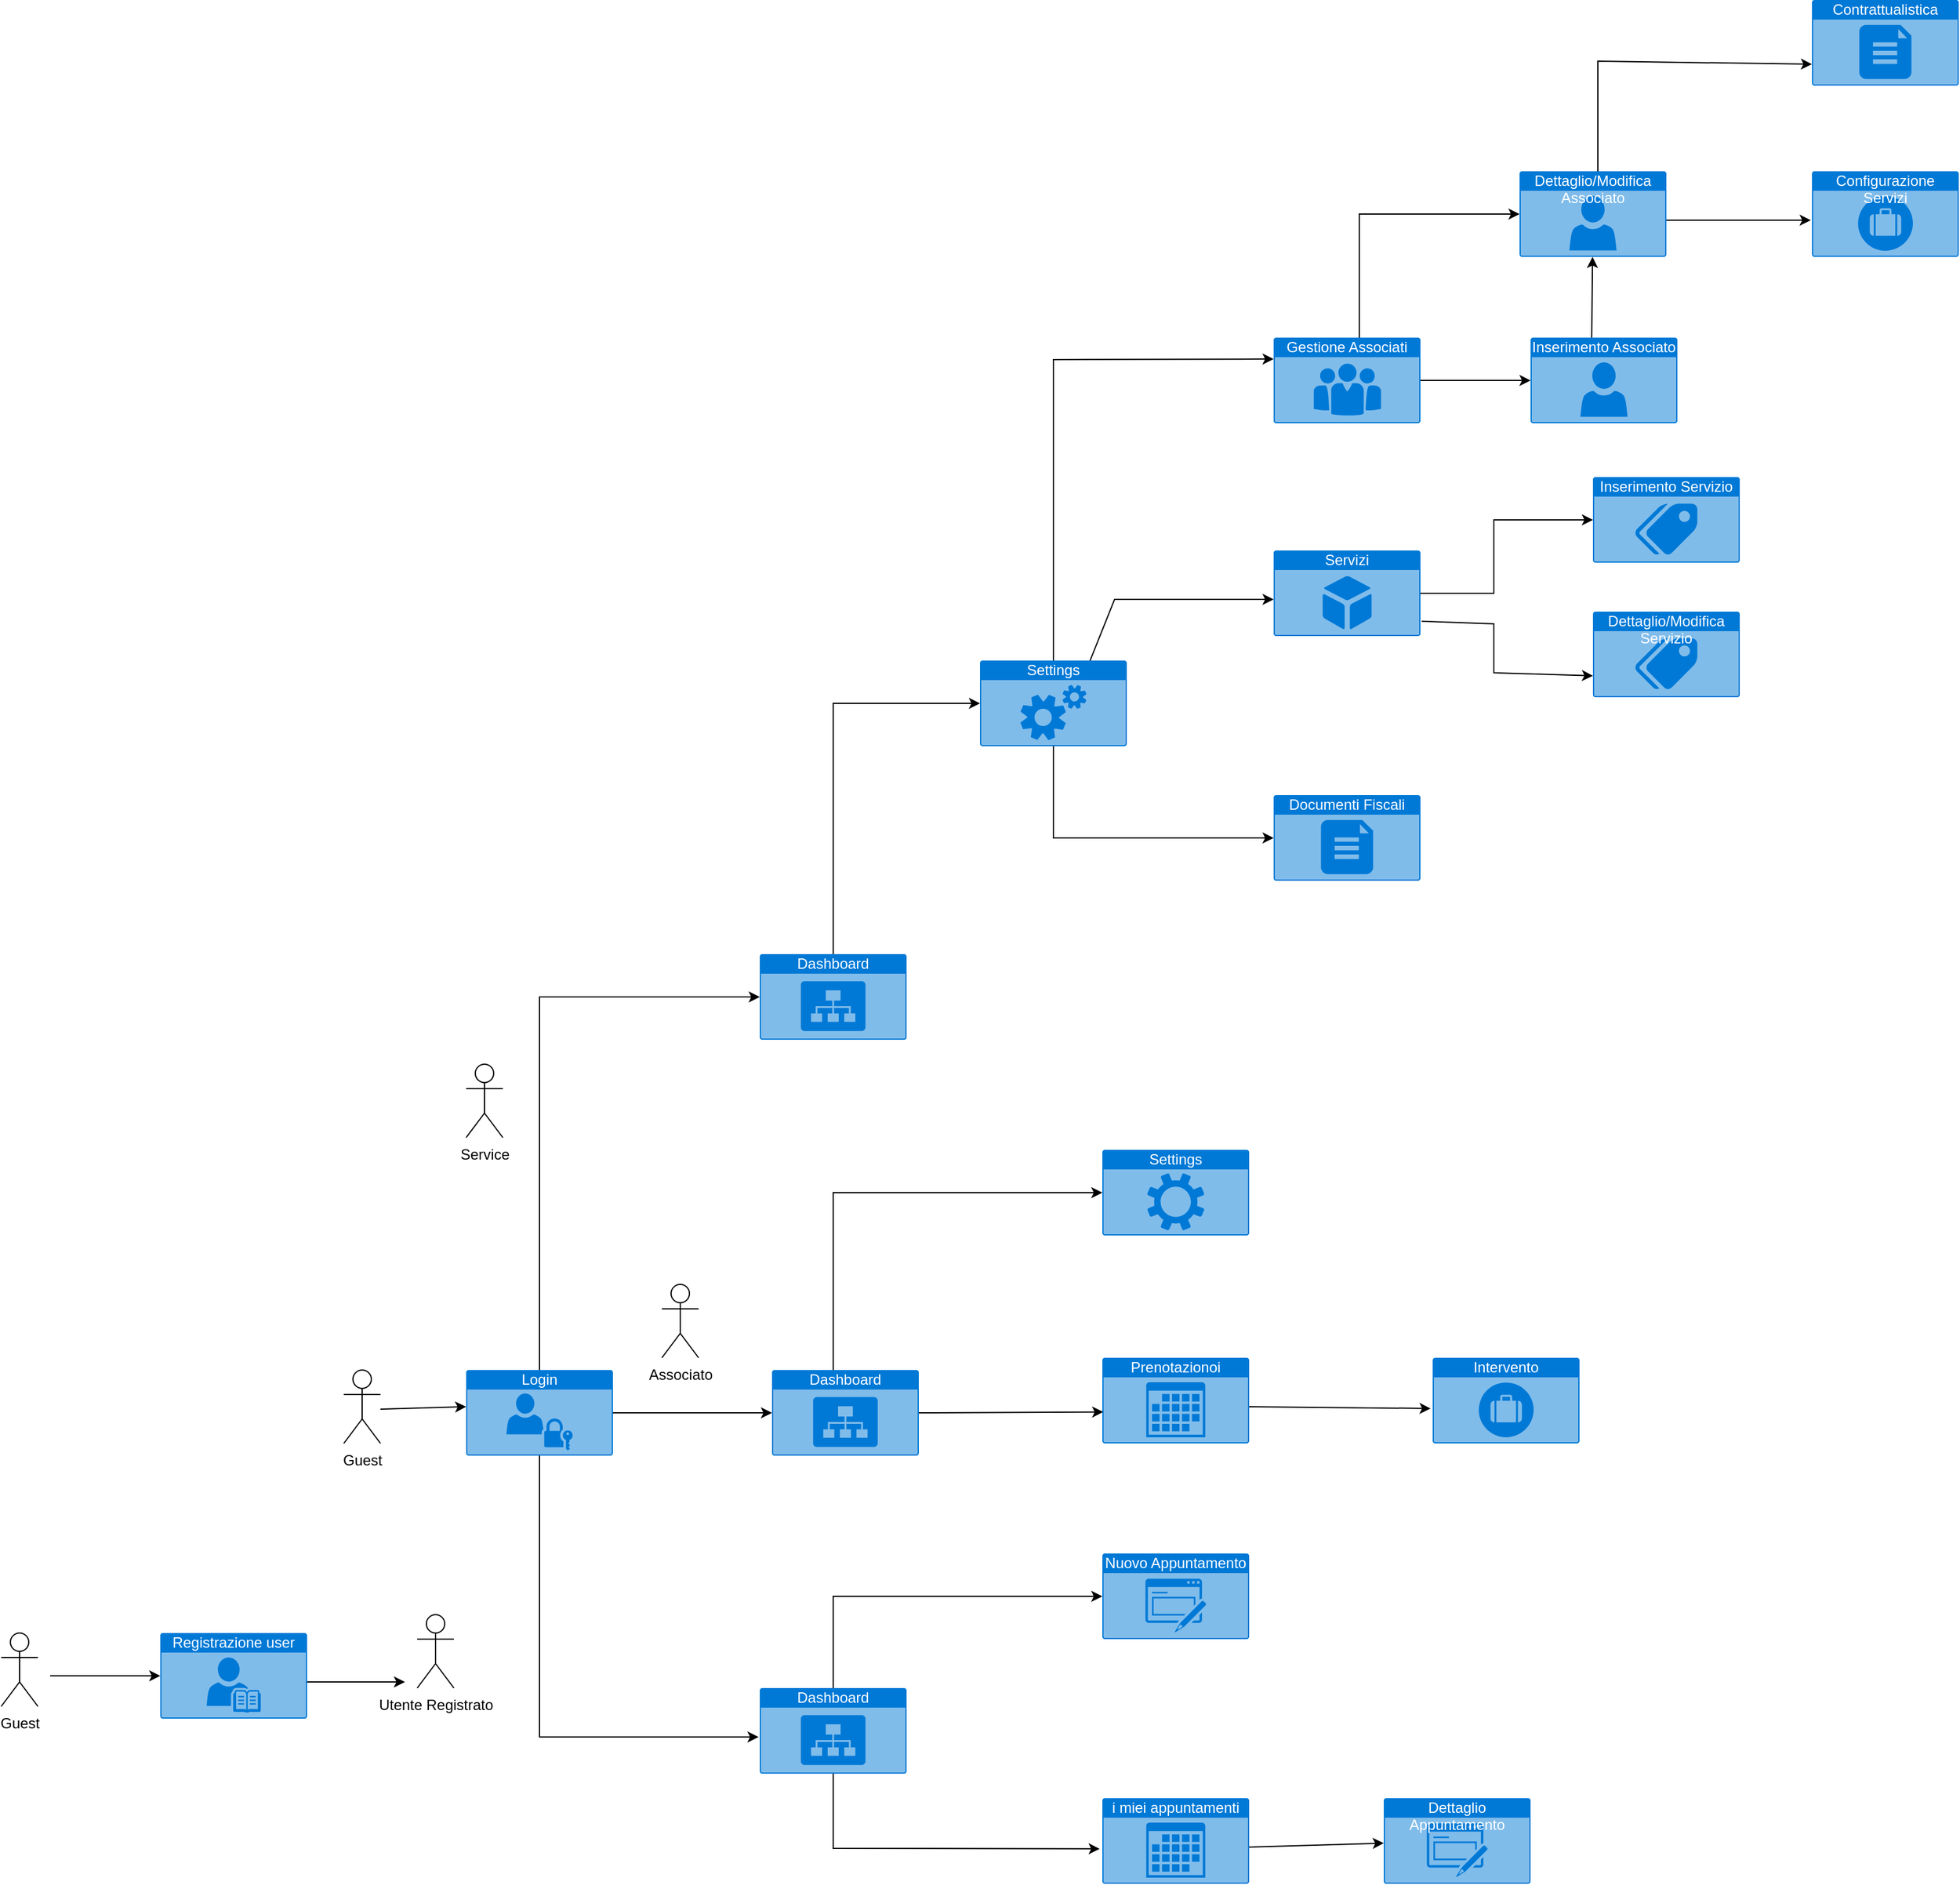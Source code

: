 <mxfile version="28.1.2" pages="2">
  <diagram name="macro funzioni" id="_paalCaNnSxUJmkGs6bg">
    <mxGraphModel dx="1642" dy="1650" grid="1" gridSize="10" guides="1" tooltips="1" connect="1" arrows="1" fold="1" page="1" pageScale="1" pageWidth="827" pageHeight="1169" math="0" shadow="0">
      <root>
        <mxCell id="0" />
        <mxCell id="1" parent="0" />
        <mxCell id="3T-kfrtcKz_W0qTAJvwX-1" value="Guest" style="shape=umlActor;verticalLabelPosition=bottom;verticalAlign=top;html=1;" parent="1" vertex="1">
          <mxGeometry x="100" y="370" width="30" height="60" as="geometry" />
        </mxCell>
        <mxCell id="3T-kfrtcKz_W0qTAJvwX-2" value="Login" style="html=1;whiteSpace=wrap;strokeColor=none;fillColor=#0079D6;labelPosition=center;verticalLabelPosition=middle;verticalAlign=top;align=center;fontSize=12;outlineConnect=0;spacingTop=-6;fontColor=#FFFFFF;sketch=0;shape=mxgraph.sitemap.login;" parent="1" vertex="1">
          <mxGeometry x="200" y="370" width="120" height="70" as="geometry" />
        </mxCell>
        <mxCell id="3T-kfrtcKz_W0qTAJvwX-4" value="Dashboard" style="html=1;whiteSpace=wrap;strokeColor=none;fillColor=#0079D6;labelPosition=center;verticalLabelPosition=middle;verticalAlign=top;align=center;fontSize=12;outlineConnect=0;spacingTop=-6;fontColor=#FFFFFF;sketch=0;shape=mxgraph.sitemap.sitemap;" parent="1" vertex="1">
          <mxGeometry x="450" y="370" width="120" height="70" as="geometry" />
        </mxCell>
        <mxCell id="3T-kfrtcKz_W0qTAJvwX-5" value="Dashboard" style="html=1;whiteSpace=wrap;strokeColor=none;fillColor=#0079D6;labelPosition=center;verticalLabelPosition=middle;verticalAlign=top;align=center;fontSize=12;outlineConnect=0;spacingTop=-6;fontColor=#FFFFFF;sketch=0;shape=mxgraph.sitemap.sitemap;" parent="1" vertex="1">
          <mxGeometry x="440" y="30" width="120" height="70" as="geometry" />
        </mxCell>
        <mxCell id="3T-kfrtcKz_W0qTAJvwX-6" value="" style="endArrow=classic;html=1;rounded=0;exitX=1;exitY=0.5;exitDx=0;exitDy=0;exitPerimeter=0;" parent="1" source="3T-kfrtcKz_W0qTAJvwX-2" target="3T-kfrtcKz_W0qTAJvwX-4" edge="1">
          <mxGeometry width="50" height="50" relative="1" as="geometry">
            <mxPoint x="390" y="420" as="sourcePoint" />
            <mxPoint x="440" y="370" as="targetPoint" />
          </mxGeometry>
        </mxCell>
        <mxCell id="3T-kfrtcKz_W0qTAJvwX-7" value="" style="endArrow=classic;html=1;rounded=0;entryX=0;entryY=0.5;entryDx=0;entryDy=0;entryPerimeter=0;" parent="1" source="3T-kfrtcKz_W0qTAJvwX-2" target="3T-kfrtcKz_W0qTAJvwX-5" edge="1">
          <mxGeometry width="50" height="50" relative="1" as="geometry">
            <mxPoint x="270" y="120" as="sourcePoint" />
            <mxPoint x="430" y="70" as="targetPoint" />
            <Array as="points">
              <mxPoint x="260" y="65" />
            </Array>
          </mxGeometry>
        </mxCell>
        <mxCell id="3T-kfrtcKz_W0qTAJvwX-8" value="" style="endArrow=classic;html=1;rounded=0;exitX=0.5;exitY=1;exitDx=0;exitDy=0;exitPerimeter=0;" parent="1" source="3T-kfrtcKz_W0qTAJvwX-2" edge="1">
          <mxGeometry width="50" height="50" relative="1" as="geometry">
            <mxPoint x="389" y="720" as="sourcePoint" />
            <mxPoint x="439" y="670" as="targetPoint" />
            <Array as="points">
              <mxPoint x="260" y="670" />
            </Array>
          </mxGeometry>
        </mxCell>
        <mxCell id="3T-kfrtcKz_W0qTAJvwX-11" value="" style="endArrow=classic;html=1;rounded=0;" parent="1" edge="1">
          <mxGeometry width="50" height="50" relative="1" as="geometry">
            <mxPoint x="130" y="402" as="sourcePoint" />
            <mxPoint x="200" y="400" as="targetPoint" />
          </mxGeometry>
        </mxCell>
        <mxCell id="3T-kfrtcKz_W0qTAJvwX-12" value="Service" style="shape=umlActor;verticalLabelPosition=bottom;verticalAlign=top;html=1;outlineConnect=0;" parent="1" vertex="1">
          <mxGeometry x="200" y="120" width="30" height="60" as="geometry" />
        </mxCell>
        <mxCell id="3T-kfrtcKz_W0qTAJvwX-13" value="Associato" style="shape=umlActor;verticalLabelPosition=bottom;verticalAlign=top;html=1;outlineConnect=0;" parent="1" vertex="1">
          <mxGeometry x="360" y="300" width="30" height="60" as="geometry" />
        </mxCell>
        <mxCell id="3T-kfrtcKz_W0qTAJvwX-14" value="Utente Registrato&lt;div&gt;&lt;br&gt;&lt;/div&gt;" style="shape=umlActor;verticalLabelPosition=bottom;verticalAlign=top;html=1;outlineConnect=0;" parent="1" vertex="1">
          <mxGeometry x="160" y="570" width="30" height="60" as="geometry" />
        </mxCell>
        <mxCell id="3T-kfrtcKz_W0qTAJvwX-15" value="Dashboard" style="html=1;whiteSpace=wrap;strokeColor=none;fillColor=#0079D6;labelPosition=center;verticalLabelPosition=middle;verticalAlign=top;align=center;fontSize=12;outlineConnect=0;spacingTop=-6;fontColor=#FFFFFF;sketch=0;shape=mxgraph.sitemap.sitemap;" parent="1" vertex="1">
          <mxGeometry x="440" y="630" width="120" height="70" as="geometry" />
        </mxCell>
        <mxCell id="3T-kfrtcKz_W0qTAJvwX-16" value="Settings" style="html=1;whiteSpace=wrap;strokeColor=none;fillColor=#0079D6;labelPosition=center;verticalLabelPosition=middle;verticalAlign=top;align=center;fontSize=12;outlineConnect=0;spacingTop=-6;fontColor=#FFFFFF;sketch=0;shape=mxgraph.sitemap.settings;" parent="1" vertex="1">
          <mxGeometry x="720" y="190" width="120" height="70" as="geometry" />
        </mxCell>
        <mxCell id="3T-kfrtcKz_W0qTAJvwX-17" value="" style="endArrow=classic;html=1;rounded=0;exitX=0.5;exitY=0;exitDx=0;exitDy=0;exitPerimeter=0;entryX=0;entryY=0.5;entryDx=0;entryDy=0;entryPerimeter=0;" parent="1" source="3T-kfrtcKz_W0qTAJvwX-5" target="3T-kfrtcKz_W0qTAJvwX-25" edge="1">
          <mxGeometry width="50" height="50" relative="1" as="geometry">
            <mxPoint x="760" y="510" as="sourcePoint" />
            <mxPoint x="720" y="-117" as="targetPoint" />
            <Array as="points">
              <mxPoint x="500" y="-175" />
            </Array>
          </mxGeometry>
        </mxCell>
        <mxCell id="3T-kfrtcKz_W0qTAJvwX-18" value="Gestione Associati" style="html=1;whiteSpace=wrap;strokeColor=none;fillColor=#0079D6;labelPosition=center;verticalLabelPosition=middle;verticalAlign=top;align=center;fontSize=12;outlineConnect=0;spacingTop=-6;fontColor=#FFFFFF;sketch=0;shape=mxgraph.sitemap.about_us;" parent="1" vertex="1">
          <mxGeometry x="860" y="-474" width="120" height="70" as="geometry" />
        </mxCell>
        <mxCell id="3T-kfrtcKz_W0qTAJvwX-19" value="Inserimento Servizio" style="html=1;whiteSpace=wrap;strokeColor=none;fillColor=#0079D6;labelPosition=center;verticalLabelPosition=middle;verticalAlign=top;align=center;fontSize=12;outlineConnect=0;spacingTop=-6;fontColor=#FFFFFF;sketch=0;shape=mxgraph.sitemap.pricing;" parent="1" vertex="1">
          <mxGeometry x="1121" y="-360" width="120" height="70" as="geometry" />
        </mxCell>
        <mxCell id="3T-kfrtcKz_W0qTAJvwX-20" value="Dettaglio/Modifica Associato" style="html=1;whiteSpace=wrap;strokeColor=none;fillColor=#0079D6;labelPosition=center;verticalLabelPosition=middle;verticalAlign=top;align=center;fontSize=12;outlineConnect=0;spacingTop=-6;fontColor=#FFFFFF;sketch=0;shape=mxgraph.sitemap.profile;" parent="1" vertex="1">
          <mxGeometry x="1061" y="-610" width="120" height="70" as="geometry" />
        </mxCell>
        <mxCell id="3T-kfrtcKz_W0qTAJvwX-21" value="Contrattualistica" style="html=1;whiteSpace=wrap;strokeColor=none;fillColor=#0079D6;labelPosition=center;verticalLabelPosition=middle;verticalAlign=top;align=center;fontSize=12;outlineConnect=0;spacingTop=-6;fontColor=#FFFFFF;sketch=0;shape=mxgraph.sitemap.document;" parent="1" vertex="1">
          <mxGeometry x="1300" y="-750" width="120" height="70" as="geometry" />
        </mxCell>
        <mxCell id="3T-kfrtcKz_W0qTAJvwX-22" value="Configurazione Servizi" style="html=1;whiteSpace=wrap;strokeColor=none;fillColor=#0079D6;labelPosition=center;verticalLabelPosition=middle;verticalAlign=top;align=center;fontSize=12;outlineConnect=0;spacingTop=-6;fontColor=#FFFFFF;sketch=0;shape=mxgraph.sitemap.jobs;" parent="1" vertex="1">
          <mxGeometry x="1300" y="-610" width="120" height="70" as="geometry" />
        </mxCell>
        <mxCell id="3T-kfrtcKz_W0qTAJvwX-23" value="Documenti Fiscali" style="html=1;whiteSpace=wrap;strokeColor=none;fillColor=#0079D6;labelPosition=center;verticalLabelPosition=middle;verticalAlign=top;align=center;fontSize=12;outlineConnect=0;spacingTop=-6;fontColor=#FFFFFF;sketch=0;shape=mxgraph.sitemap.document;" parent="1" vertex="1">
          <mxGeometry x="860" y="-100" width="120" height="70" as="geometry" />
        </mxCell>
        <mxCell id="3T-kfrtcKz_W0qTAJvwX-24" value="Prenotazionoi" style="html=1;whiteSpace=wrap;strokeColor=none;fillColor=#0079D6;labelPosition=center;verticalLabelPosition=middle;verticalAlign=top;align=center;fontSize=12;outlineConnect=0;spacingTop=-6;fontColor=#FFFFFF;sketch=0;shape=mxgraph.sitemap.calendar;" parent="1" vertex="1">
          <mxGeometry x="720" y="360" width="120" height="70" as="geometry" />
        </mxCell>
        <mxCell id="3T-kfrtcKz_W0qTAJvwX-25" value="Settings" style="html=1;whiteSpace=wrap;strokeColor=none;fillColor=#0079D6;labelPosition=center;verticalLabelPosition=middle;verticalAlign=top;align=center;fontSize=12;outlineConnect=0;spacingTop=-6;fontColor=#FFFFFF;sketch=0;shape=mxgraph.sitemap.services;" parent="1" vertex="1">
          <mxGeometry x="620" y="-210" width="120" height="70" as="geometry" />
        </mxCell>
        <mxCell id="3T-kfrtcKz_W0qTAJvwX-26" value="Servizi" style="html=1;whiteSpace=wrap;strokeColor=none;fillColor=#0079D6;labelPosition=center;verticalLabelPosition=middle;verticalAlign=top;align=center;fontSize=12;outlineConnect=0;spacingTop=-6;fontColor=#FFFFFF;sketch=0;shape=mxgraph.sitemap.products;" parent="1" vertex="1">
          <mxGeometry x="860" y="-300" width="120" height="70" as="geometry" />
        </mxCell>
        <mxCell id="3T-kfrtcKz_W0qTAJvwX-27" value="" style="endArrow=classic;html=1;rounded=0;exitX=0.5;exitY=0;exitDx=0;exitDy=0;exitPerimeter=0;entryX=0;entryY=0.25;entryDx=0;entryDy=0;entryPerimeter=0;" parent="1" source="3T-kfrtcKz_W0qTAJvwX-25" target="3T-kfrtcKz_W0qTAJvwX-18" edge="1">
          <mxGeometry width="50" height="50" relative="1" as="geometry">
            <mxPoint x="910" y="-170" as="sourcePoint" />
            <mxPoint x="960" y="-220" as="targetPoint" />
            <Array as="points">
              <mxPoint x="680" y="-456" />
            </Array>
          </mxGeometry>
        </mxCell>
        <mxCell id="3T-kfrtcKz_W0qTAJvwX-28" value="" style="endArrow=classic;html=1;rounded=0;entryX=0;entryY=0.5;entryDx=0;entryDy=0;entryPerimeter=0;" parent="1" target="3T-kfrtcKz_W0qTAJvwX-23" edge="1">
          <mxGeometry width="50" height="50" relative="1" as="geometry">
            <mxPoint x="680" y="-140" as="sourcePoint" />
            <mxPoint x="730" y="-190" as="targetPoint" />
            <Array as="points">
              <mxPoint x="680" y="-65" />
            </Array>
          </mxGeometry>
        </mxCell>
        <mxCell id="3T-kfrtcKz_W0qTAJvwX-29" value="" style="endArrow=classic;html=1;rounded=0;" parent="1" edge="1">
          <mxGeometry width="50" height="50" relative="1" as="geometry">
            <mxPoint x="710" y="-210" as="sourcePoint" />
            <mxPoint x="860" y="-260" as="targetPoint" />
            <Array as="points">
              <mxPoint x="730" y="-260" />
            </Array>
          </mxGeometry>
        </mxCell>
        <mxCell id="3T-kfrtcKz_W0qTAJvwX-30" value="" style="endArrow=classic;html=1;rounded=0;entryX=0;entryY=0.5;entryDx=0;entryDy=0;entryPerimeter=0;" parent="1" target="3T-kfrtcKz_W0qTAJvwX-20" edge="1">
          <mxGeometry width="50" height="50" relative="1" as="geometry">
            <mxPoint x="930" y="-474" as="sourcePoint" />
            <mxPoint x="980" y="-524" as="targetPoint" />
            <Array as="points">
              <mxPoint x="930" y="-575" />
            </Array>
          </mxGeometry>
        </mxCell>
        <mxCell id="3T-kfrtcKz_W0qTAJvwX-31" value="" style="endArrow=classic;html=1;rounded=0;entryX=0;entryY=0.75;entryDx=0;entryDy=0;entryPerimeter=0;" parent="1" target="3T-kfrtcKz_W0qTAJvwX-21" edge="1">
          <mxGeometry width="50" height="50" relative="1" as="geometry">
            <mxPoint x="1125" y="-610" as="sourcePoint" />
            <mxPoint x="1175" y="-660" as="targetPoint" />
            <Array as="points">
              <mxPoint x="1125" y="-700" />
            </Array>
          </mxGeometry>
        </mxCell>
        <mxCell id="3T-kfrtcKz_W0qTAJvwX-32" value="" style="endArrow=classic;html=1;rounded=0;" parent="1" edge="1">
          <mxGeometry width="50" height="50" relative="1" as="geometry">
            <mxPoint x="1181" y="-570" as="sourcePoint" />
            <mxPoint x="1299" y="-570" as="targetPoint" />
          </mxGeometry>
        </mxCell>
        <mxCell id="3T-kfrtcKz_W0qTAJvwX-33" value="" style="endArrow=classic;html=1;rounded=0;entryX=0;entryY=0.5;entryDx=0;entryDy=0;entryPerimeter=0;exitX=1;exitY=0.5;exitDx=0;exitDy=0;exitPerimeter=0;" parent="1" source="3T-kfrtcKz_W0qTAJvwX-26" target="3T-kfrtcKz_W0qTAJvwX-19" edge="1">
          <mxGeometry width="50" height="50" relative="1" as="geometry">
            <mxPoint x="980" y="-260" as="sourcePoint" />
            <mxPoint x="1030" y="-310" as="targetPoint" />
            <Array as="points">
              <mxPoint x="1000" y="-265" />
              <mxPoint x="1040" y="-265" />
              <mxPoint x="1040" y="-325" />
            </Array>
          </mxGeometry>
        </mxCell>
        <mxCell id="3T-kfrtcKz_W0qTAJvwX-34" value="Registrazione user" style="html=1;whiteSpace=wrap;strokeColor=none;fillColor=#0079D6;labelPosition=center;verticalLabelPosition=middle;verticalAlign=top;align=center;fontSize=12;outlineConnect=0;spacingTop=-6;fontColor=#FFFFFF;sketch=0;shape=mxgraph.sitemap.biography;" parent="1" vertex="1">
          <mxGeometry x="-50" y="585" width="120" height="70" as="geometry" />
        </mxCell>
        <mxCell id="3T-kfrtcKz_W0qTAJvwX-36" value="Nuovo Appuntamento" style="html=1;whiteSpace=wrap;strokeColor=none;fillColor=#0079D6;labelPosition=center;verticalLabelPosition=middle;verticalAlign=top;align=center;fontSize=12;outlineConnect=0;spacingTop=-6;fontColor=#FFFFFF;sketch=0;shape=mxgraph.sitemap.form;" parent="1" vertex="1">
          <mxGeometry x="720" y="520" width="120" height="70" as="geometry" />
        </mxCell>
        <mxCell id="3T-kfrtcKz_W0qTAJvwX-37" value="i miei appuntamenti" style="html=1;whiteSpace=wrap;strokeColor=none;fillColor=#0079D6;labelPosition=center;verticalLabelPosition=middle;verticalAlign=top;align=center;fontSize=12;outlineConnect=0;spacingTop=-6;fontColor=#FFFFFF;sketch=0;shape=mxgraph.sitemap.calendar;" parent="1" vertex="1">
          <mxGeometry x="720" y="720" width="120" height="70" as="geometry" />
        </mxCell>
        <mxCell id="3T-kfrtcKz_W0qTAJvwX-38" value="" style="endArrow=classic;html=1;rounded=0;entryX=0;entryY=0.5;entryDx=0;entryDy=0;entryPerimeter=0;" parent="1" target="3T-kfrtcKz_W0qTAJvwX-36" edge="1">
          <mxGeometry width="50" height="50" relative="1" as="geometry">
            <mxPoint x="500" y="630" as="sourcePoint" />
            <mxPoint x="550" y="580" as="targetPoint" />
            <Array as="points">
              <mxPoint x="500" y="555" />
            </Array>
          </mxGeometry>
        </mxCell>
        <mxCell id="3T-kfrtcKz_W0qTAJvwX-39" value="" style="endArrow=classic;html=1;rounded=0;entryX=-0.018;entryY=0.592;entryDx=0;entryDy=0;entryPerimeter=0;exitX=0.5;exitY=1;exitDx=0;exitDy=0;exitPerimeter=0;" parent="1" source="3T-kfrtcKz_W0qTAJvwX-15" target="3T-kfrtcKz_W0qTAJvwX-37" edge="1">
          <mxGeometry width="50" height="50" relative="1" as="geometry">
            <mxPoint x="570" y="760" as="sourcePoint" />
            <mxPoint x="620" y="710" as="targetPoint" />
            <Array as="points">
              <mxPoint x="500" y="761" />
            </Array>
          </mxGeometry>
        </mxCell>
        <mxCell id="3T-kfrtcKz_W0qTAJvwX-40" value="Intervento" style="html=1;whiteSpace=wrap;strokeColor=none;fillColor=#0079D6;labelPosition=center;verticalLabelPosition=middle;verticalAlign=top;align=center;fontSize=12;outlineConnect=0;spacingTop=-6;fontColor=#FFFFFF;sketch=0;shape=mxgraph.sitemap.jobs;" parent="1" vertex="1">
          <mxGeometry x="990" y="360" width="120" height="70" as="geometry" />
        </mxCell>
        <mxCell id="3T-kfrtcKz_W0qTAJvwX-41" value="" style="endArrow=classic;html=1;rounded=0;entryX=0;entryY=0.5;entryDx=0;entryDy=0;entryPerimeter=0;" parent="1" target="3T-kfrtcKz_W0qTAJvwX-16" edge="1">
          <mxGeometry width="50" height="50" relative="1" as="geometry">
            <mxPoint x="500" y="370" as="sourcePoint" />
            <mxPoint x="550" y="320" as="targetPoint" />
            <Array as="points">
              <mxPoint x="500" y="225" />
            </Array>
          </mxGeometry>
        </mxCell>
        <mxCell id="3T-kfrtcKz_W0qTAJvwX-42" value="" style="endArrow=classic;html=1;rounded=0;exitX=1;exitY=0.5;exitDx=0;exitDy=0;exitPerimeter=0;entryX=0.006;entryY=0.633;entryDx=0;entryDy=0;entryPerimeter=0;" parent="1" source="3T-kfrtcKz_W0qTAJvwX-4" target="3T-kfrtcKz_W0qTAJvwX-24" edge="1">
          <mxGeometry width="50" height="50" relative="1" as="geometry">
            <mxPoint x="610" y="430" as="sourcePoint" />
            <mxPoint x="660" y="380" as="targetPoint" />
          </mxGeometry>
        </mxCell>
        <mxCell id="3T-kfrtcKz_W0qTAJvwX-43" value="" style="endArrow=classic;html=1;rounded=0;entryX=-0.014;entryY=0.592;entryDx=0;entryDy=0;entryPerimeter=0;" parent="1" target="3T-kfrtcKz_W0qTAJvwX-40" edge="1">
          <mxGeometry width="50" height="50" relative="1" as="geometry">
            <mxPoint x="840" y="400" as="sourcePoint" />
            <mxPoint x="890" y="350" as="targetPoint" />
          </mxGeometry>
        </mxCell>
        <mxCell id="V63iDw4lkC2xfoIkokbu-1" value="Inserimento Associato" style="html=1;whiteSpace=wrap;strokeColor=none;fillColor=#0079D6;labelPosition=center;verticalLabelPosition=middle;verticalAlign=top;align=center;fontSize=12;outlineConnect=0;spacingTop=-6;fontColor=#FFFFFF;sketch=0;shape=mxgraph.sitemap.profile;" vertex="1" parent="1">
          <mxGeometry x="1070" y="-474" width="120" height="70" as="geometry" />
        </mxCell>
        <mxCell id="V63iDw4lkC2xfoIkokbu-2" value="" style="endArrow=classic;html=1;rounded=0;exitX=1;exitY=0.5;exitDx=0;exitDy=0;exitPerimeter=0;" edge="1" parent="1" source="3T-kfrtcKz_W0qTAJvwX-18" target="V63iDw4lkC2xfoIkokbu-1">
          <mxGeometry width="50" height="50" relative="1" as="geometry">
            <mxPoint x="980" y="-430" as="sourcePoint" />
            <mxPoint x="1030" y="-480" as="targetPoint" />
          </mxGeometry>
        </mxCell>
        <mxCell id="V63iDw4lkC2xfoIkokbu-3" value="" style="endArrow=classic;html=1;rounded=0;" edge="1" parent="1" target="3T-kfrtcKz_W0qTAJvwX-20">
          <mxGeometry width="50" height="50" relative="1" as="geometry">
            <mxPoint x="1120" y="-474" as="sourcePoint" />
            <mxPoint x="1170" y="-524" as="targetPoint" />
          </mxGeometry>
        </mxCell>
        <mxCell id="V63iDw4lkC2xfoIkokbu-4" value="Dettaglio/Modifica Servizio" style="html=1;whiteSpace=wrap;strokeColor=none;fillColor=#0079D6;labelPosition=center;verticalLabelPosition=middle;verticalAlign=top;align=center;fontSize=12;outlineConnect=0;spacingTop=-6;fontColor=#FFFFFF;sketch=0;shape=mxgraph.sitemap.pricing;" vertex="1" parent="1">
          <mxGeometry x="1121" y="-250" width="120" height="70" as="geometry" />
        </mxCell>
        <mxCell id="V63iDw4lkC2xfoIkokbu-5" value="" style="endArrow=classic;html=1;rounded=0;exitX=1.009;exitY=0.827;exitDx=0;exitDy=0;exitPerimeter=0;entryX=0;entryY=0.75;entryDx=0;entryDy=0;entryPerimeter=0;" edge="1" parent="1" source="3T-kfrtcKz_W0qTAJvwX-26" target="V63iDw4lkC2xfoIkokbu-4">
          <mxGeometry width="50" height="50" relative="1" as="geometry">
            <mxPoint x="1070" y="-160" as="sourcePoint" />
            <mxPoint x="1120" y="-210" as="targetPoint" />
            <Array as="points">
              <mxPoint x="1040" y="-240" />
              <mxPoint x="1040" y="-200" />
            </Array>
          </mxGeometry>
        </mxCell>
        <mxCell id="V63iDw4lkC2xfoIkokbu-6" value="&lt;div&gt;Guest&lt;/div&gt;" style="shape=umlActor;verticalLabelPosition=bottom;verticalAlign=top;html=1;outlineConnect=0;" vertex="1" parent="1">
          <mxGeometry x="-180" y="585" width="30" height="60" as="geometry" />
        </mxCell>
        <mxCell id="V63iDw4lkC2xfoIkokbu-7" value="" style="endArrow=classic;html=1;rounded=0;" edge="1" parent="1">
          <mxGeometry width="50" height="50" relative="1" as="geometry">
            <mxPoint x="70" y="625" as="sourcePoint" />
            <mxPoint x="150" y="625" as="targetPoint" />
          </mxGeometry>
        </mxCell>
        <mxCell id="V63iDw4lkC2xfoIkokbu-9" value="" style="endArrow=classic;html=1;rounded=0;" edge="1" parent="1">
          <mxGeometry width="50" height="50" relative="1" as="geometry">
            <mxPoint x="-140" y="620" as="sourcePoint" />
            <mxPoint x="-50" y="620" as="targetPoint" />
          </mxGeometry>
        </mxCell>
        <mxCell id="V63iDw4lkC2xfoIkokbu-10" value="Dettaglio Appuntamento" style="html=1;whiteSpace=wrap;strokeColor=none;fillColor=#0079D6;labelPosition=center;verticalLabelPosition=middle;verticalAlign=top;align=center;fontSize=12;outlineConnect=0;spacingTop=-6;fontColor=#FFFFFF;sketch=0;shape=mxgraph.sitemap.form;" vertex="1" parent="1">
          <mxGeometry x="950" y="720" width="120" height="70" as="geometry" />
        </mxCell>
        <mxCell id="V63iDw4lkC2xfoIkokbu-11" value="" style="endArrow=classic;html=1;rounded=0;" edge="1" parent="1" target="V63iDw4lkC2xfoIkokbu-10">
          <mxGeometry width="50" height="50" relative="1" as="geometry">
            <mxPoint x="840" y="760" as="sourcePoint" />
            <mxPoint x="890" y="710" as="targetPoint" />
          </mxGeometry>
        </mxCell>
      </root>
    </mxGraphModel>
  </diagram>
  <diagram id="inu-r603_eNqWTZXcqHE" name="architettura">
    <mxGraphModel dx="1426" dy="841" grid="1" gridSize="10" guides="1" tooltips="1" connect="1" arrows="1" fold="1" page="1" pageScale="1" pageWidth="827" pageHeight="1169" math="0" shadow="0">
      <root>
        <mxCell id="0" />
        <mxCell id="1" parent="0" />
        <mxCell id="l-rxuW7AZAZ1AfnpsVyL-2" value="FrontEnd realizzato utilizzando Angular con supporto di template PrimeNg" style="strokeWidth=1;shadow=0;dashed=0;align=center;html=1;shape=mxgraph.mockup.containers.browserWindow;rSize=0;strokeColor=#666666;strokeColor2=#008cff;strokeColor3=#c4c4c4;mainText=,;recursiveResize=0;" vertex="1" parent="1">
          <mxGeometry x="580" y="300" width="460" height="270" as="geometry" />
        </mxCell>
        <mxCell id="l-rxuW7AZAZ1AfnpsVyL-3" value="Page 1" style="strokeWidth=1;shadow=0;dashed=0;align=center;html=1;shape=mxgraph.mockup.containers.anchor;fontSize=17;fontColor=#666666;align=left;whiteSpace=wrap;" vertex="1" parent="l-rxuW7AZAZ1AfnpsVyL-2">
          <mxGeometry x="60" y="12" width="110" height="26" as="geometry" />
        </mxCell>
        <mxCell id="l-rxuW7AZAZ1AfnpsVyL-4" value="https://www.easytagliando" style="strokeWidth=1;shadow=0;dashed=0;align=center;html=1;shape=mxgraph.mockup.containers.anchor;rSize=0;fontSize=17;fontColor=#666666;align=left;" vertex="1" parent="l-rxuW7AZAZ1AfnpsVyL-2">
          <mxGeometry x="130" y="60" width="250" height="26" as="geometry" />
        </mxCell>
        <mxCell id="l-rxuW7AZAZ1AfnpsVyL-5" value="BackEnd: realizzato in tecknologia java su framework springboot" style="shape=process;whiteSpace=wrap;html=1;backgroundOutline=1;" vertex="1" parent="1">
          <mxGeometry x="430" y="750" width="660" height="125" as="geometry" />
        </mxCell>
        <mxCell id="l-rxuW7AZAZ1AfnpsVyL-6" value="" style="ellipse;shape=cloud;whiteSpace=wrap;html=1;" vertex="1" parent="1">
          <mxGeometry x="700" y="630" width="120" height="80" as="geometry" />
        </mxCell>
        <mxCell id="l-rxuW7AZAZ1AfnpsVyL-7" value="" style="shape=cylinder3;whiteSpace=wrap;html=1;boundedLbl=1;backgroundOutline=1;size=15;" vertex="1" parent="1">
          <mxGeometry x="480" y="940" width="120" height="90" as="geometry" />
        </mxCell>
        <mxCell id="l-rxuW7AZAZ1AfnpsVyL-8" value="" style="sketch=0;outlineConnect=0;fontColor=#232F3E;gradientColor=none;fillColor=#7AA116;strokeColor=none;dashed=0;verticalLabelPosition=bottom;verticalAlign=top;align=center;html=1;fontSize=12;fontStyle=0;aspect=fixed;pointerEvents=1;shape=mxgraph.aws4.file_system;" vertex="1" parent="1">
          <mxGeometry x="656.38" y="939" width="97.23" height="91" as="geometry" />
        </mxCell>
        <mxCell id="l-rxuW7AZAZ1AfnpsVyL-9" value="" style="endArrow=classic;startArrow=classic;html=1;rounded=0;exitX=0.5;exitY=0;exitDx=0;exitDy=0;exitPerimeter=0;" edge="1" parent="1" source="l-rxuW7AZAZ1AfnpsVyL-7">
          <mxGeometry width="50" height="50" relative="1" as="geometry">
            <mxPoint x="520" y="930" as="sourcePoint" />
            <mxPoint x="570" y="880" as="targetPoint" />
          </mxGeometry>
        </mxCell>
        <mxCell id="l-rxuW7AZAZ1AfnpsVyL-10" value="" style="endArrow=classic;startArrow=classic;html=1;rounded=0;entryX=0.5;entryY=1;entryDx=0;entryDy=0;" edge="1" parent="1" source="l-rxuW7AZAZ1AfnpsVyL-8" target="l-rxuW7AZAZ1AfnpsVyL-5">
          <mxGeometry width="50" height="50" relative="1" as="geometry">
            <mxPoint x="760" y="925" as="sourcePoint" />
            <mxPoint x="810" y="875" as="targetPoint" />
          </mxGeometry>
        </mxCell>
        <mxCell id="l-rxuW7AZAZ1AfnpsVyL-11" value="Database POSTGRESQL" style="text;html=1;align=center;verticalAlign=middle;whiteSpace=wrap;rounded=0;" vertex="1" parent="1">
          <mxGeometry x="474" y="980" width="126" height="30" as="geometry" />
        </mxCell>
        <mxCell id="l-rxuW7AZAZ1AfnpsVyL-12" value="File System" style="text;html=1;align=center;verticalAlign=middle;whiteSpace=wrap;rounded=0;" vertex="1" parent="1">
          <mxGeometry x="642" y="1000" width="126" height="30" as="geometry" />
        </mxCell>
        <mxCell id="l-rxuW7AZAZ1AfnpsVyL-13" value="" style="endArrow=classic;startArrow=classic;html=1;rounded=0;entryX=0.4;entryY=0.875;entryDx=0;entryDy=0;entryPerimeter=0;" edge="1" parent="1" target="l-rxuW7AZAZ1AfnpsVyL-6">
          <mxGeometry width="50" height="50" relative="1" as="geometry">
            <mxPoint x="750" y="748" as="sourcePoint" />
            <mxPoint x="670" y="710" as="targetPoint" />
          </mxGeometry>
        </mxCell>
        <mxCell id="l-rxuW7AZAZ1AfnpsVyL-18" value="" style="endArrow=classic;startArrow=classic;html=1;rounded=0;entryX=0.636;entryY=1.04;entryDx=0;entryDy=0;entryPerimeter=0;" edge="1" parent="1" target="l-rxuW7AZAZ1AfnpsVyL-5">
          <mxGeometry width="50" height="50" relative="1" as="geometry">
            <mxPoint x="861.042" y="939" as="sourcePoint" />
            <mxPoint x="872" y="910" as="targetPoint" />
          </mxGeometry>
        </mxCell>
        <mxCell id="l-rxuW7AZAZ1AfnpsVyL-20" value="" style="endArrow=classic;startArrow=classic;html=1;rounded=0;entryX=0.391;entryY=1.004;entryDx=0;entryDy=0;entryPerimeter=0;" edge="1" parent="1" source="l-rxuW7AZAZ1AfnpsVyL-6" target="l-rxuW7AZAZ1AfnpsVyL-2">
          <mxGeometry width="50" height="50" relative="1" as="geometry">
            <mxPoint x="582" y="668" as="sourcePoint" />
            <mxPoint x="580" y="620" as="targetPoint" />
          </mxGeometry>
        </mxCell>
        <mxCell id="l-rxuW7AZAZ1AfnpsVyL-26" value="" style="sketch=0;outlineConnect=0;fontColor=#232F3E;gradientColor=none;fillColor=#232F3D;strokeColor=none;dashed=0;verticalLabelPosition=bottom;verticalAlign=top;align=center;html=1;fontSize=12;fontStyle=0;aspect=fixed;pointerEvents=1;shape=mxgraph.aws4.external_toolkit;" vertex="1" parent="1">
          <mxGeometry x="850" y="939" width="68" height="78" as="geometry" />
        </mxCell>
        <mxCell id="l-rxuW7AZAZ1AfnpsVyL-27" value="Servizi esterni da definire" style="text;html=1;align=center;verticalAlign=middle;whiteSpace=wrap;rounded=0;" vertex="1" parent="1">
          <mxGeometry x="829" y="1020" width="110" height="30" as="geometry" />
        </mxCell>
      </root>
    </mxGraphModel>
  </diagram>
</mxfile>
